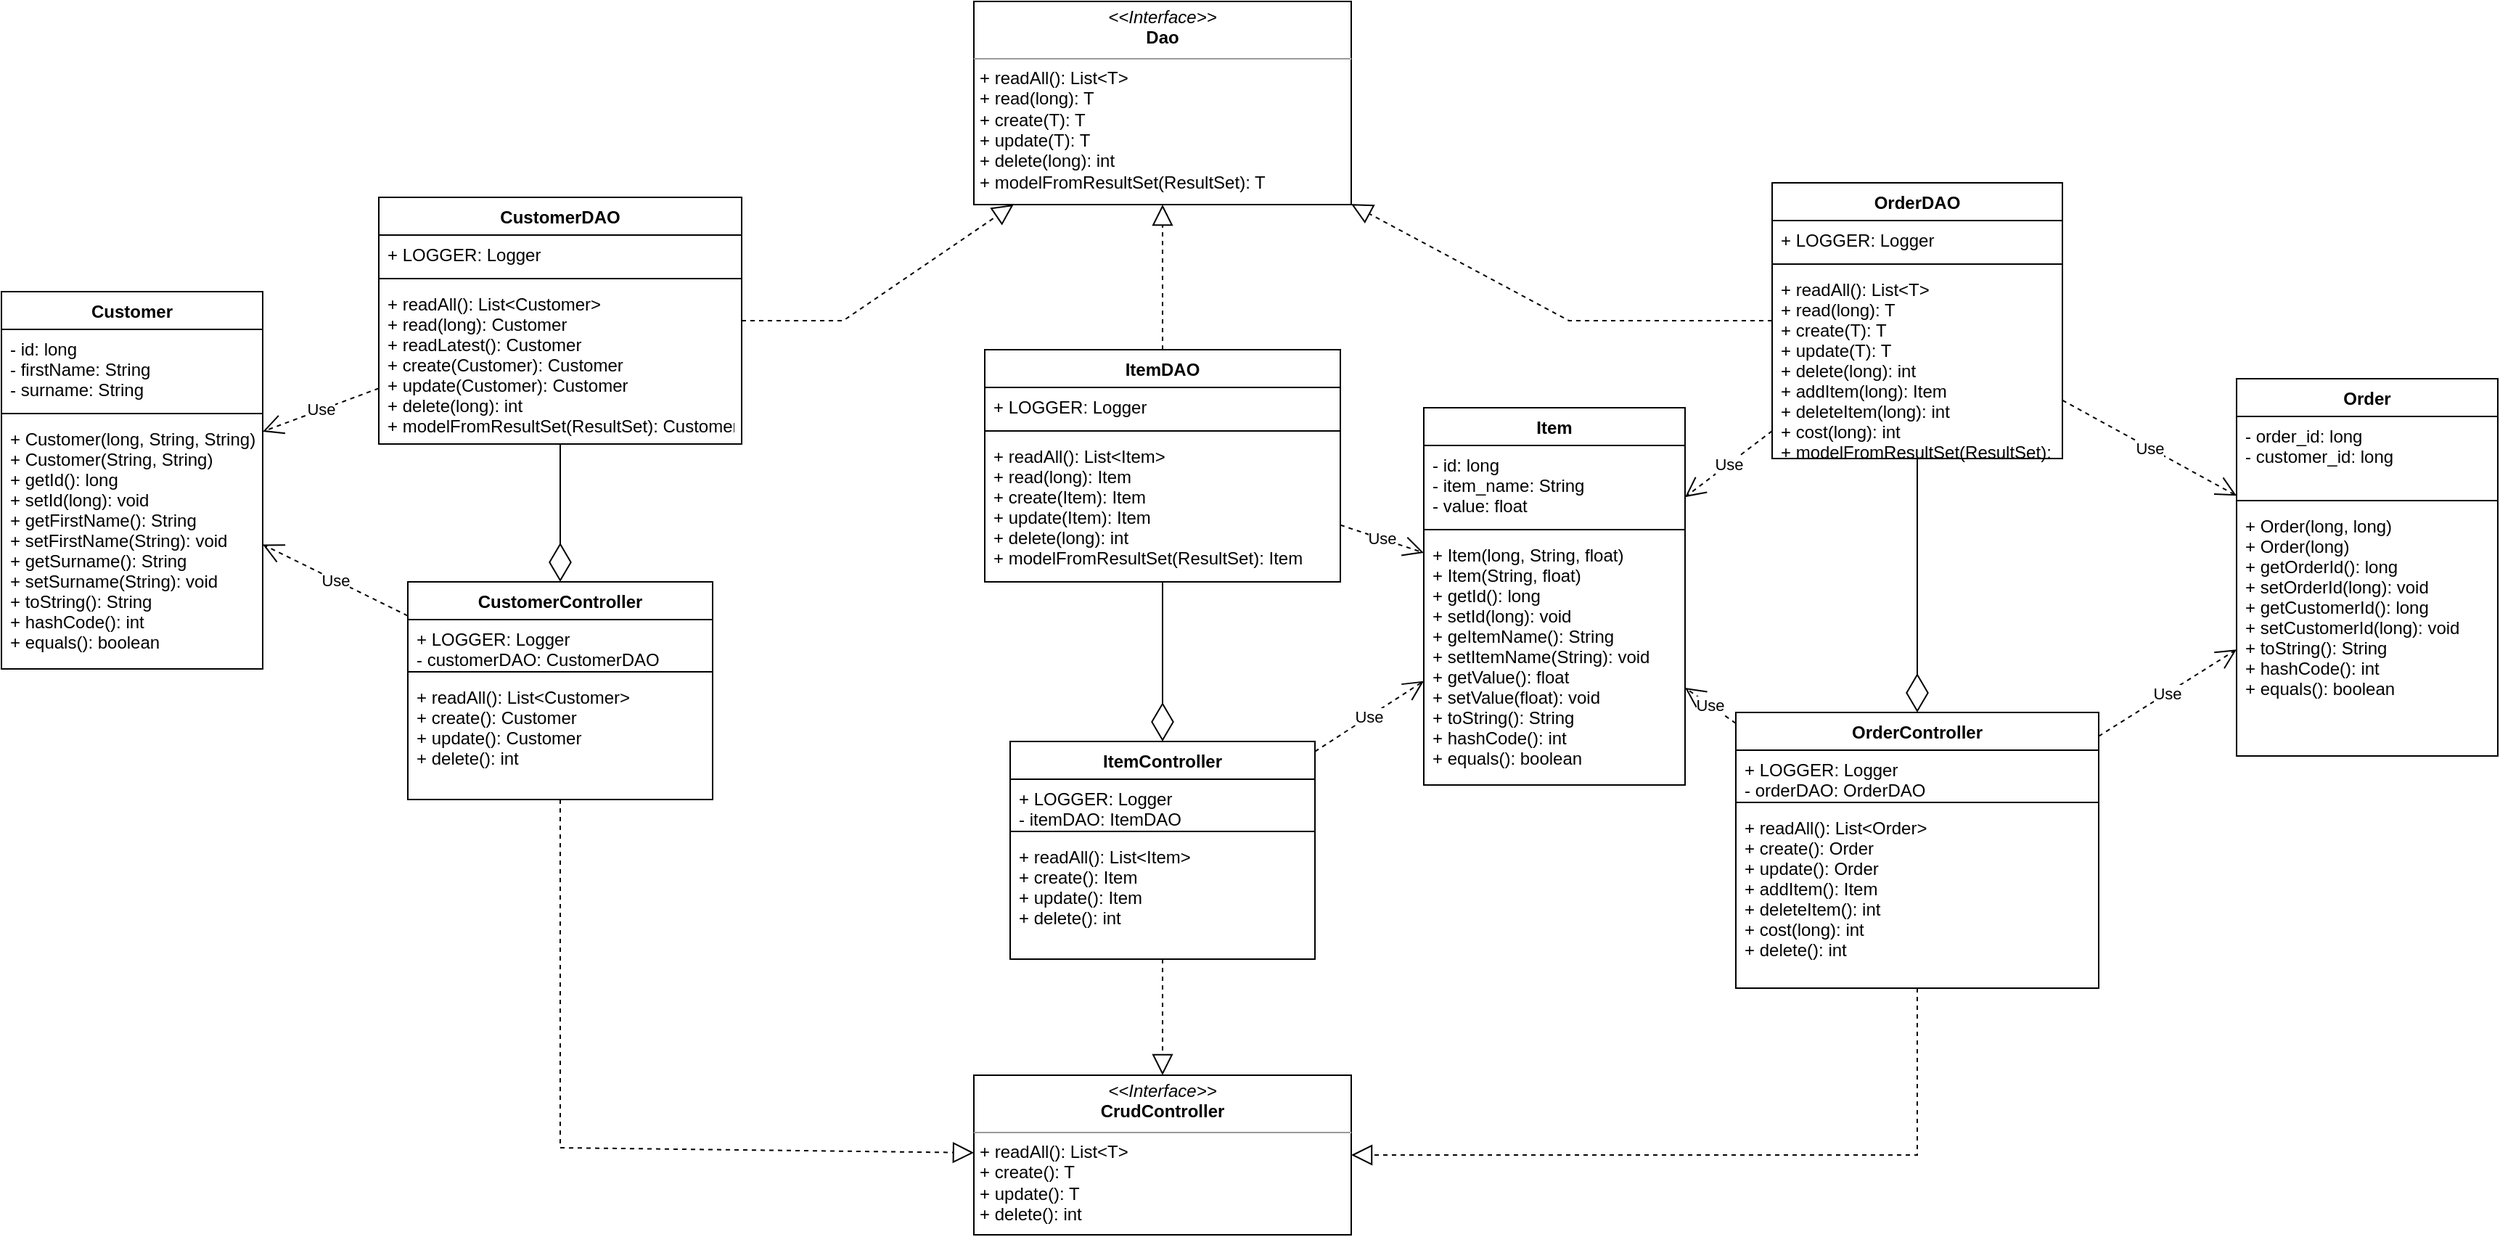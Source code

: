 <mxfile version="20.0.4" type="device"><diagram id="C5RBs43oDa-KdzZeNtuy" name="Page-1"><mxGraphModel dx="1730" dy="1645" grid="1" gridSize="10" guides="1" tooltips="1" connect="1" arrows="1" fold="1" page="1" pageScale="1" pageWidth="827" pageHeight="1169" math="0" shadow="0"><root><mxCell id="WIyWlLk6GJQsqaUBKTNV-0"/><mxCell id="WIyWlLk6GJQsqaUBKTNV-1" parent="WIyWlLk6GJQsqaUBKTNV-0"/><mxCell id="guxBgkQvKf8HlJ9YXZP1-2" value="&lt;p style=&quot;margin:0px;margin-top:4px;text-align:center;&quot;&gt;&lt;i&gt;&amp;lt;&amp;lt;Interface&amp;gt;&amp;gt;&lt;/i&gt;&lt;br&gt;&lt;b&gt;Dao&lt;/b&gt;&lt;/p&gt;&lt;hr size=&quot;1&quot;&gt;&lt;p style=&quot;margin:0px;margin-left:4px;&quot;&gt;&lt;/p&gt;&lt;p style=&quot;margin:0px;margin-left:4px;&quot;&gt;+ readAll(): List&amp;lt;T&amp;gt;&lt;br&gt;+ read(long): T&lt;/p&gt;&lt;p style=&quot;margin:0px;margin-left:4px;&quot;&gt;+ create(T): T&lt;/p&gt;&lt;p style=&quot;margin:0px;margin-left:4px;&quot;&gt;+ update(T): T&lt;/p&gt;&lt;p style=&quot;margin:0px;margin-left:4px;&quot;&gt;+ delete(long): int&lt;/p&gt;&lt;p style=&quot;margin:0px;margin-left:4px;&quot;&gt;+ modelFromResultSet(ResultSet): T&lt;/p&gt;" style="verticalAlign=top;align=left;overflow=fill;fontSize=12;fontFamily=Helvetica;html=1;" parent="WIyWlLk6GJQsqaUBKTNV-1" vertex="1"><mxGeometry x="250" y="-140" width="260" height="140" as="geometry"/></mxCell><mxCell id="guxBgkQvKf8HlJ9YXZP1-3" value="CustomerDAO" style="swimlane;fontStyle=1;align=center;verticalAlign=top;childLayout=stackLayout;horizontal=1;startSize=26;horizontalStack=0;resizeParent=1;resizeParentMax=0;resizeLast=0;collapsible=1;marginBottom=0;" parent="WIyWlLk6GJQsqaUBKTNV-1" vertex="1"><mxGeometry x="-160" y="-5" width="250" height="170" as="geometry"/></mxCell><mxCell id="guxBgkQvKf8HlJ9YXZP1-4" value="+ LOGGER: Logger" style="text;strokeColor=none;fillColor=none;align=left;verticalAlign=top;spacingLeft=4;spacingRight=4;overflow=hidden;rotatable=0;points=[[0,0.5],[1,0.5]];portConstraint=eastwest;" parent="guxBgkQvKf8HlJ9YXZP1-3" vertex="1"><mxGeometry y="26" width="250" height="26" as="geometry"/></mxCell><mxCell id="guxBgkQvKf8HlJ9YXZP1-5" value="" style="line;strokeWidth=1;fillColor=none;align=left;verticalAlign=middle;spacingTop=-1;spacingLeft=3;spacingRight=3;rotatable=0;labelPosition=right;points=[];portConstraint=eastwest;" parent="guxBgkQvKf8HlJ9YXZP1-3" vertex="1"><mxGeometry y="52" width="250" height="8" as="geometry"/></mxCell><mxCell id="guxBgkQvKf8HlJ9YXZP1-6" value="+ readAll(): List&lt;Customer&gt;&#10;+ read(long): Customer&#10;+ readLatest(): Customer&#10;+ create(Customer): Customer&#10;+ update(Customer): Customer&#10;+ delete(long): int&#10;+ modelFromResultSet(ResultSet): Customer" style="text;strokeColor=none;fillColor=none;align=left;verticalAlign=top;spacingLeft=4;spacingRight=4;overflow=hidden;rotatable=0;points=[[0,0.5],[1,0.5]];portConstraint=eastwest;" parent="guxBgkQvKf8HlJ9YXZP1-3" vertex="1"><mxGeometry y="60" width="250" height="110" as="geometry"/></mxCell><mxCell id="guxBgkQvKf8HlJ9YXZP1-7" value="" style="endArrow=block;dashed=1;endFill=0;endSize=12;html=1;rounded=0;" parent="WIyWlLk6GJQsqaUBKTNV-1" source="guxBgkQvKf8HlJ9YXZP1-3" target="guxBgkQvKf8HlJ9YXZP1-2" edge="1"><mxGeometry width="160" relative="1" as="geometry"><mxPoint x="330" y="280" as="sourcePoint"/><mxPoint x="490" y="280" as="targetPoint"/><Array as="points"><mxPoint x="160" y="80"/></Array></mxGeometry></mxCell><mxCell id="guxBgkQvKf8HlJ9YXZP1-8" value="ItemDAO" style="swimlane;fontStyle=1;align=center;verticalAlign=top;childLayout=stackLayout;horizontal=1;startSize=26;horizontalStack=0;resizeParent=1;resizeParentMax=0;resizeLast=0;collapsible=1;marginBottom=0;" parent="WIyWlLk6GJQsqaUBKTNV-1" vertex="1"><mxGeometry x="257.5" y="100" width="245" height="160" as="geometry"/></mxCell><mxCell id="guxBgkQvKf8HlJ9YXZP1-9" value="+ LOGGER: Logger" style="text;strokeColor=none;fillColor=none;align=left;verticalAlign=top;spacingLeft=4;spacingRight=4;overflow=hidden;rotatable=0;points=[[0,0.5],[1,0.5]];portConstraint=eastwest;" parent="guxBgkQvKf8HlJ9YXZP1-8" vertex="1"><mxGeometry y="26" width="245" height="26" as="geometry"/></mxCell><mxCell id="guxBgkQvKf8HlJ9YXZP1-10" value="" style="line;strokeWidth=1;fillColor=none;align=left;verticalAlign=middle;spacingTop=-1;spacingLeft=3;spacingRight=3;rotatable=0;labelPosition=right;points=[];portConstraint=eastwest;" parent="guxBgkQvKf8HlJ9YXZP1-8" vertex="1"><mxGeometry y="52" width="245" height="8" as="geometry"/></mxCell><mxCell id="guxBgkQvKf8HlJ9YXZP1-11" value="+ readAll(): List&lt;Item&gt;&#10;+ read(long): Item&#10;+ create(Item): Item&#10;+ update(Item): Item&#10;+ delete(long): int&#10;+ modelFromResultSet(ResultSet): Item" style="text;strokeColor=none;fillColor=none;align=left;verticalAlign=top;spacingLeft=4;spacingRight=4;overflow=hidden;rotatable=0;points=[[0,0.5],[1,0.5]];portConstraint=eastwest;" parent="guxBgkQvKf8HlJ9YXZP1-8" vertex="1"><mxGeometry y="60" width="245" height="100" as="geometry"/></mxCell><mxCell id="guxBgkQvKf8HlJ9YXZP1-12" value="OrderDAO" style="swimlane;fontStyle=1;align=center;verticalAlign=top;childLayout=stackLayout;horizontal=1;startSize=26;horizontalStack=0;resizeParent=1;resizeParentMax=0;resizeLast=0;collapsible=1;marginBottom=0;" parent="WIyWlLk6GJQsqaUBKTNV-1" vertex="1"><mxGeometry x="800" y="-15" width="200" height="190" as="geometry"/></mxCell><mxCell id="guxBgkQvKf8HlJ9YXZP1-13" value="+ LOGGER: Logger" style="text;strokeColor=none;fillColor=none;align=left;verticalAlign=top;spacingLeft=4;spacingRight=4;overflow=hidden;rotatable=0;points=[[0,0.5],[1,0.5]];portConstraint=eastwest;" parent="guxBgkQvKf8HlJ9YXZP1-12" vertex="1"><mxGeometry y="26" width="200" height="26" as="geometry"/></mxCell><mxCell id="guxBgkQvKf8HlJ9YXZP1-14" value="" style="line;strokeWidth=1;fillColor=none;align=left;verticalAlign=middle;spacingTop=-1;spacingLeft=3;spacingRight=3;rotatable=0;labelPosition=right;points=[];portConstraint=eastwest;" parent="guxBgkQvKf8HlJ9YXZP1-12" vertex="1"><mxGeometry y="52" width="200" height="8" as="geometry"/></mxCell><mxCell id="guxBgkQvKf8HlJ9YXZP1-15" value="+ readAll(): List&lt;T&gt;&#10;+ read(long): T&#10;+ create(T): T&#10;+ update(T): T&#10;+ delete(long): int&#10;+ addItem(long): Item&#10;+ deleteItem(long): int&#10;+ cost(long): int&#10;+ modelFromResultSet(ResultSet): T" style="text;strokeColor=none;fillColor=none;align=left;verticalAlign=top;spacingLeft=4;spacingRight=4;overflow=hidden;rotatable=0;points=[[0,0.5],[1,0.5]];portConstraint=eastwest;" parent="guxBgkQvKf8HlJ9YXZP1-12" vertex="1"><mxGeometry y="60" width="200" height="130" as="geometry"/></mxCell><mxCell id="guxBgkQvKf8HlJ9YXZP1-16" value="" style="endArrow=block;dashed=1;endFill=0;endSize=12;html=1;rounded=0;" parent="WIyWlLk6GJQsqaUBKTNV-1" source="guxBgkQvKf8HlJ9YXZP1-8" target="guxBgkQvKf8HlJ9YXZP1-2" edge="1"><mxGeometry width="160" relative="1" as="geometry"><mxPoint x="330" y="270" as="sourcePoint"/><mxPoint x="490" y="270" as="targetPoint"/></mxGeometry></mxCell><mxCell id="guxBgkQvKf8HlJ9YXZP1-17" value="" style="endArrow=block;dashed=1;endFill=0;endSize=12;html=1;rounded=0;" parent="WIyWlLk6GJQsqaUBKTNV-1" source="guxBgkQvKf8HlJ9YXZP1-12" target="guxBgkQvKf8HlJ9YXZP1-2" edge="1"><mxGeometry width="160" relative="1" as="geometry"><mxPoint x="330" y="270" as="sourcePoint"/><mxPoint x="490" y="270" as="targetPoint"/><Array as="points"><mxPoint x="660" y="80"/></Array></mxGeometry></mxCell><mxCell id="fE07eYE8MpscGAxd6MXE-0" value="CustomerController" style="swimlane;fontStyle=1;align=center;verticalAlign=top;childLayout=stackLayout;horizontal=1;startSize=26;horizontalStack=0;resizeParent=1;resizeParentMax=0;resizeLast=0;collapsible=1;marginBottom=0;" vertex="1" parent="WIyWlLk6GJQsqaUBKTNV-1"><mxGeometry x="-140" y="260" width="210" height="150" as="geometry"/></mxCell><mxCell id="fE07eYE8MpscGAxd6MXE-1" value="+ LOGGER: Logger&#10;- customerDAO: CustomerDAO" style="text;strokeColor=none;fillColor=none;align=left;verticalAlign=top;spacingLeft=4;spacingRight=4;overflow=hidden;rotatable=0;points=[[0,0.5],[1,0.5]];portConstraint=eastwest;" vertex="1" parent="fE07eYE8MpscGAxd6MXE-0"><mxGeometry y="26" width="210" height="32" as="geometry"/></mxCell><mxCell id="fE07eYE8MpscGAxd6MXE-2" value="" style="line;strokeWidth=1;fillColor=none;align=left;verticalAlign=middle;spacingTop=-1;spacingLeft=3;spacingRight=3;rotatable=0;labelPosition=right;points=[];portConstraint=eastwest;" vertex="1" parent="fE07eYE8MpscGAxd6MXE-0"><mxGeometry y="58" width="210" height="8" as="geometry"/></mxCell><mxCell id="fE07eYE8MpscGAxd6MXE-3" value="+ readAll(): List&lt;Customer&gt;&#10;+ create(): Customer&#10;+ update(): Customer&#10;+ delete(): int" style="text;strokeColor=none;fillColor=none;align=left;verticalAlign=top;spacingLeft=4;spacingRight=4;overflow=hidden;rotatable=0;points=[[0,0.5],[1,0.5]];portConstraint=eastwest;" vertex="1" parent="fE07eYE8MpscGAxd6MXE-0"><mxGeometry y="66" width="210" height="84" as="geometry"/></mxCell><mxCell id="fE07eYE8MpscGAxd6MXE-4" value="" style="endArrow=diamondThin;endFill=0;endSize=24;html=1;rounded=0;" edge="1" parent="WIyWlLk6GJQsqaUBKTNV-1" source="guxBgkQvKf8HlJ9YXZP1-3" target="fE07eYE8MpscGAxd6MXE-0"><mxGeometry width="160" relative="1" as="geometry"><mxPoint x="330" y="330" as="sourcePoint"/><mxPoint x="490" y="330" as="targetPoint"/></mxGeometry></mxCell><mxCell id="fE07eYE8MpscGAxd6MXE-5" value="ItemController" style="swimlane;fontStyle=1;align=center;verticalAlign=top;childLayout=stackLayout;horizontal=1;startSize=26;horizontalStack=0;resizeParent=1;resizeParentMax=0;resizeLast=0;collapsible=1;marginBottom=0;" vertex="1" parent="WIyWlLk6GJQsqaUBKTNV-1"><mxGeometry x="275" y="370" width="210" height="150" as="geometry"/></mxCell><mxCell id="fE07eYE8MpscGAxd6MXE-6" value="+ LOGGER: Logger&#10;- itemDAO: ItemDAO" style="text;strokeColor=none;fillColor=none;align=left;verticalAlign=top;spacingLeft=4;spacingRight=4;overflow=hidden;rotatable=0;points=[[0,0.5],[1,0.5]];portConstraint=eastwest;" vertex="1" parent="fE07eYE8MpscGAxd6MXE-5"><mxGeometry y="26" width="210" height="32" as="geometry"/></mxCell><mxCell id="fE07eYE8MpscGAxd6MXE-7" value="" style="line;strokeWidth=1;fillColor=none;align=left;verticalAlign=middle;spacingTop=-1;spacingLeft=3;spacingRight=3;rotatable=0;labelPosition=right;points=[];portConstraint=eastwest;" vertex="1" parent="fE07eYE8MpscGAxd6MXE-5"><mxGeometry y="58" width="210" height="8" as="geometry"/></mxCell><mxCell id="fE07eYE8MpscGAxd6MXE-8" value="+ readAll(): List&lt;Item&gt;&#10;+ create(): Item&#10;+ update(): Item&#10;+ delete(): int" style="text;strokeColor=none;fillColor=none;align=left;verticalAlign=top;spacingLeft=4;spacingRight=4;overflow=hidden;rotatable=0;points=[[0,0.5],[1,0.5]];portConstraint=eastwest;" vertex="1" parent="fE07eYE8MpscGAxd6MXE-5"><mxGeometry y="66" width="210" height="84" as="geometry"/></mxCell><mxCell id="fE07eYE8MpscGAxd6MXE-9" value="" style="endArrow=diamondThin;endFill=0;endSize=24;html=1;rounded=0;" edge="1" parent="WIyWlLk6GJQsqaUBKTNV-1" source="guxBgkQvKf8HlJ9YXZP1-8" target="fE07eYE8MpscGAxd6MXE-5"><mxGeometry width="160" relative="1" as="geometry"><mxPoint x="330" y="320" as="sourcePoint"/><mxPoint x="490" y="320" as="targetPoint"/></mxGeometry></mxCell><mxCell id="fE07eYE8MpscGAxd6MXE-10" value="OrderController" style="swimlane;fontStyle=1;align=center;verticalAlign=top;childLayout=stackLayout;horizontal=1;startSize=26;horizontalStack=0;resizeParent=1;resizeParentMax=0;resizeLast=0;collapsible=1;marginBottom=0;" vertex="1" parent="WIyWlLk6GJQsqaUBKTNV-1"><mxGeometry x="775" y="350" width="250" height="190" as="geometry"/></mxCell><mxCell id="fE07eYE8MpscGAxd6MXE-11" value="+ LOGGER: Logger&#10;- orderDAO: OrderDAO" style="text;strokeColor=none;fillColor=none;align=left;verticalAlign=top;spacingLeft=4;spacingRight=4;overflow=hidden;rotatable=0;points=[[0,0.5],[1,0.5]];portConstraint=eastwest;" vertex="1" parent="fE07eYE8MpscGAxd6MXE-10"><mxGeometry y="26" width="250" height="32" as="geometry"/></mxCell><mxCell id="fE07eYE8MpscGAxd6MXE-12" value="" style="line;strokeWidth=1;fillColor=none;align=left;verticalAlign=middle;spacingTop=-1;spacingLeft=3;spacingRight=3;rotatable=0;labelPosition=right;points=[];portConstraint=eastwest;" vertex="1" parent="fE07eYE8MpscGAxd6MXE-10"><mxGeometry y="58" width="250" height="8" as="geometry"/></mxCell><mxCell id="fE07eYE8MpscGAxd6MXE-13" value="+ readAll(): List&lt;Order&gt;&#10;+ create(): Order&#10;+ update(): Order&#10;+ addItem(): Item&#10;+ deleteItem(): int&#10;+ cost(long): int&#10;+ delete(): int" style="text;strokeColor=none;fillColor=none;align=left;verticalAlign=top;spacingLeft=4;spacingRight=4;overflow=hidden;rotatable=0;points=[[0,0.5],[1,0.5]];portConstraint=eastwest;" vertex="1" parent="fE07eYE8MpscGAxd6MXE-10"><mxGeometry y="66" width="250" height="124" as="geometry"/></mxCell><mxCell id="fE07eYE8MpscGAxd6MXE-14" value="" style="endArrow=diamondThin;endFill=0;endSize=24;html=1;rounded=0;" edge="1" parent="WIyWlLk6GJQsqaUBKTNV-1" source="guxBgkQvKf8HlJ9YXZP1-12" target="fE07eYE8MpscGAxd6MXE-10"><mxGeometry width="160" relative="1" as="geometry"><mxPoint x="600" y="270" as="sourcePoint"/><mxPoint x="760" y="270" as="targetPoint"/></mxGeometry></mxCell><mxCell id="fE07eYE8MpscGAxd6MXE-15" value="&lt;p style=&quot;margin:0px;margin-top:4px;text-align:center;&quot;&gt;&lt;i&gt;&amp;lt;&amp;lt;Interface&amp;gt;&amp;gt;&lt;/i&gt;&lt;br&gt;&lt;b&gt;CrudController&lt;/b&gt;&lt;/p&gt;&lt;hr size=&quot;1&quot;&gt;&lt;p style=&quot;margin:0px;margin-left:4px;&quot;&gt;&lt;/p&gt;&lt;p style=&quot;margin:0px;margin-left:4px;&quot;&gt;+ readAll(): List&amp;lt;T&amp;gt;&lt;br&gt;&lt;/p&gt;&lt;p style=&quot;margin:0px;margin-left:4px;&quot;&gt;+ create(): T&lt;/p&gt;&lt;p style=&quot;margin:0px;margin-left:4px;&quot;&gt;+ update(): T&lt;/p&gt;&lt;p style=&quot;margin:0px;margin-left:4px;&quot;&gt;+ delete(): int&lt;/p&gt;&lt;p style=&quot;margin:0px;margin-left:4px;&quot;&gt;&lt;br&gt;&lt;/p&gt;" style="verticalAlign=top;align=left;overflow=fill;fontSize=12;fontFamily=Helvetica;html=1;" vertex="1" parent="WIyWlLk6GJQsqaUBKTNV-1"><mxGeometry x="250" y="600" width="260" height="110" as="geometry"/></mxCell><mxCell id="fE07eYE8MpscGAxd6MXE-16" value="" style="endArrow=block;dashed=1;endFill=0;endSize=12;html=1;rounded=0;" edge="1" parent="WIyWlLk6GJQsqaUBKTNV-1" source="fE07eYE8MpscGAxd6MXE-5" target="fE07eYE8MpscGAxd6MXE-15"><mxGeometry width="160" relative="1" as="geometry"><mxPoint x="130" y="440" as="sourcePoint"/><mxPoint x="290" y="440" as="targetPoint"/></mxGeometry></mxCell><mxCell id="fE07eYE8MpscGAxd6MXE-17" value="" style="endArrow=block;dashed=1;endFill=0;endSize=12;html=1;rounded=0;" edge="1" parent="WIyWlLk6GJQsqaUBKTNV-1" source="fE07eYE8MpscGAxd6MXE-0" target="fE07eYE8MpscGAxd6MXE-15"><mxGeometry width="160" relative="1" as="geometry"><mxPoint x="320" y="440" as="sourcePoint"/><mxPoint x="480" y="440" as="targetPoint"/><Array as="points"><mxPoint x="-35" y="650"/></Array></mxGeometry></mxCell><mxCell id="fE07eYE8MpscGAxd6MXE-18" value="" style="endArrow=block;dashed=1;endFill=0;endSize=12;html=1;rounded=0;" edge="1" parent="WIyWlLk6GJQsqaUBKTNV-1" source="fE07eYE8MpscGAxd6MXE-10" target="fE07eYE8MpscGAxd6MXE-15"><mxGeometry width="160" relative="1" as="geometry"><mxPoint x="320" y="590" as="sourcePoint"/><mxPoint x="480" y="590" as="targetPoint"/><Array as="points"><mxPoint x="900" y="655"/></Array></mxGeometry></mxCell><mxCell id="fE07eYE8MpscGAxd6MXE-19" value="Item" style="swimlane;fontStyle=1;align=center;verticalAlign=top;childLayout=stackLayout;horizontal=1;startSize=26;horizontalStack=0;resizeParent=1;resizeParentMax=0;resizeLast=0;collapsible=1;marginBottom=0;" vertex="1" parent="WIyWlLk6GJQsqaUBKTNV-1"><mxGeometry x="560" y="140" width="180" height="260" as="geometry"/></mxCell><mxCell id="fE07eYE8MpscGAxd6MXE-20" value="- id: long&#10;- item_name: String&#10;- value: float" style="text;strokeColor=none;fillColor=none;align=left;verticalAlign=top;spacingLeft=4;spacingRight=4;overflow=hidden;rotatable=0;points=[[0,0.5],[1,0.5]];portConstraint=eastwest;" vertex="1" parent="fE07eYE8MpscGAxd6MXE-19"><mxGeometry y="26" width="180" height="54" as="geometry"/></mxCell><mxCell id="fE07eYE8MpscGAxd6MXE-21" value="" style="line;strokeWidth=1;fillColor=none;align=left;verticalAlign=middle;spacingTop=-1;spacingLeft=3;spacingRight=3;rotatable=0;labelPosition=right;points=[];portConstraint=eastwest;" vertex="1" parent="fE07eYE8MpscGAxd6MXE-19"><mxGeometry y="80" width="180" height="8" as="geometry"/></mxCell><mxCell id="fE07eYE8MpscGAxd6MXE-22" value="+ Item(long, String, float)&#10;+ Item(String, float)&#10;+ getId(): long&#10;+ setId(long): void&#10;+ geItemName(): String&#10;+ setItemName(String): void&#10;+ getValue(): float&#10;+ setValue(float): void&#10;+ toString(): String&#10;+ hashCode(): int&#10;+ equals(): boolean" style="text;strokeColor=none;fillColor=none;align=left;verticalAlign=top;spacingLeft=4;spacingRight=4;overflow=hidden;rotatable=0;points=[[0,0.5],[1,0.5]];portConstraint=eastwest;" vertex="1" parent="fE07eYE8MpscGAxd6MXE-19"><mxGeometry y="88" width="180" height="172" as="geometry"/></mxCell><mxCell id="fE07eYE8MpscGAxd6MXE-23" value="Use" style="endArrow=open;endSize=12;dashed=1;html=1;rounded=0;" edge="1" parent="WIyWlLk6GJQsqaUBKTNV-1" source="fE07eYE8MpscGAxd6MXE-5" target="fE07eYE8MpscGAxd6MXE-19"><mxGeometry width="160" relative="1" as="geometry"><mxPoint x="540" y="580" as="sourcePoint"/><mxPoint x="700" y="580" as="targetPoint"/></mxGeometry></mxCell><mxCell id="fE07eYE8MpscGAxd6MXE-24" value="Use" style="endArrow=open;endSize=12;dashed=1;html=1;rounded=0;" edge="1" parent="WIyWlLk6GJQsqaUBKTNV-1" source="guxBgkQvKf8HlJ9YXZP1-8" target="fE07eYE8MpscGAxd6MXE-19"><mxGeometry width="160" relative="1" as="geometry"><mxPoint x="540" y="380" as="sourcePoint"/><mxPoint x="700" y="380" as="targetPoint"/></mxGeometry></mxCell><mxCell id="fE07eYE8MpscGAxd6MXE-25" value="Use" style="endArrow=open;endSize=12;dashed=1;html=1;rounded=0;" edge="1" parent="WIyWlLk6GJQsqaUBKTNV-1" source="guxBgkQvKf8HlJ9YXZP1-12" target="fE07eYE8MpscGAxd6MXE-19"><mxGeometry width="160" relative="1" as="geometry"><mxPoint x="540" y="140" as="sourcePoint"/><mxPoint x="700" y="140" as="targetPoint"/></mxGeometry></mxCell><mxCell id="fE07eYE8MpscGAxd6MXE-26" value="Use" style="endArrow=open;endSize=12;dashed=1;html=1;rounded=0;" edge="1" parent="WIyWlLk6GJQsqaUBKTNV-1" source="fE07eYE8MpscGAxd6MXE-10" target="fE07eYE8MpscGAxd6MXE-19"><mxGeometry width="160" relative="1" as="geometry"><mxPoint x="540" y="140" as="sourcePoint"/><mxPoint x="700" y="140" as="targetPoint"/></mxGeometry></mxCell><mxCell id="fE07eYE8MpscGAxd6MXE-27" value="Customer" style="swimlane;fontStyle=1;align=center;verticalAlign=top;childLayout=stackLayout;horizontal=1;startSize=26;horizontalStack=0;resizeParent=1;resizeParentMax=0;resizeLast=0;collapsible=1;marginBottom=0;" vertex="1" parent="WIyWlLk6GJQsqaUBKTNV-1"><mxGeometry x="-420" y="60" width="180" height="260" as="geometry"/></mxCell><mxCell id="fE07eYE8MpscGAxd6MXE-28" value="- id: long&#10;- firstName: String&#10;- surname: String" style="text;strokeColor=none;fillColor=none;align=left;verticalAlign=top;spacingLeft=4;spacingRight=4;overflow=hidden;rotatable=0;points=[[0,0.5],[1,0.5]];portConstraint=eastwest;" vertex="1" parent="fE07eYE8MpscGAxd6MXE-27"><mxGeometry y="26" width="180" height="54" as="geometry"/></mxCell><mxCell id="fE07eYE8MpscGAxd6MXE-29" value="" style="line;strokeWidth=1;fillColor=none;align=left;verticalAlign=middle;spacingTop=-1;spacingLeft=3;spacingRight=3;rotatable=0;labelPosition=right;points=[];portConstraint=eastwest;" vertex="1" parent="fE07eYE8MpscGAxd6MXE-27"><mxGeometry y="80" width="180" height="8" as="geometry"/></mxCell><mxCell id="fE07eYE8MpscGAxd6MXE-30" value="+ Customer(long, String, String)&#10;+ Customer(String, String)&#10;+ getId(): long&#10;+ setId(long): void&#10;+ getFirstName(): String&#10;+ setFirstName(String): void&#10;+ getSurname(): String&#10;+ setSurname(String): void&#10;+ toString(): String&#10;+ hashCode(): int&#10;+ equals(): boolean" style="text;strokeColor=none;fillColor=none;align=left;verticalAlign=top;spacingLeft=4;spacingRight=4;overflow=hidden;rotatable=0;points=[[0,0.5],[1,0.5]];portConstraint=eastwest;" vertex="1" parent="fE07eYE8MpscGAxd6MXE-27"><mxGeometry y="88" width="180" height="172" as="geometry"/></mxCell><mxCell id="fE07eYE8MpscGAxd6MXE-31" value="Use" style="endArrow=open;endSize=12;dashed=1;html=1;rounded=0;" edge="1" parent="WIyWlLk6GJQsqaUBKTNV-1" source="guxBgkQvKf8HlJ9YXZP1-3" target="fE07eYE8MpscGAxd6MXE-27"><mxGeometry width="160" relative="1" as="geometry"><mxPoint x="-30" y="250" as="sourcePoint"/><mxPoint x="130" y="250" as="targetPoint"/></mxGeometry></mxCell><mxCell id="fE07eYE8MpscGAxd6MXE-32" value="Use" style="endArrow=open;endSize=12;dashed=1;html=1;rounded=0;" edge="1" parent="WIyWlLk6GJQsqaUBKTNV-1" source="fE07eYE8MpscGAxd6MXE-0" target="fE07eYE8MpscGAxd6MXE-27"><mxGeometry width="160" relative="1" as="geometry"><mxPoint x="-30" y="250" as="sourcePoint"/><mxPoint x="130" y="250" as="targetPoint"/></mxGeometry></mxCell><mxCell id="fE07eYE8MpscGAxd6MXE-34" value="Order" style="swimlane;fontStyle=1;align=center;verticalAlign=top;childLayout=stackLayout;horizontal=1;startSize=26;horizontalStack=0;resizeParent=1;resizeParentMax=0;resizeLast=0;collapsible=1;marginBottom=0;" vertex="1" parent="WIyWlLk6GJQsqaUBKTNV-1"><mxGeometry x="1120" y="120" width="180" height="260" as="geometry"/></mxCell><mxCell id="fE07eYE8MpscGAxd6MXE-35" value="- order_id: long&#10;- customer_id: long" style="text;strokeColor=none;fillColor=none;align=left;verticalAlign=top;spacingLeft=4;spacingRight=4;overflow=hidden;rotatable=0;points=[[0,0.5],[1,0.5]];portConstraint=eastwest;" vertex="1" parent="fE07eYE8MpscGAxd6MXE-34"><mxGeometry y="26" width="180" height="54" as="geometry"/></mxCell><mxCell id="fE07eYE8MpscGAxd6MXE-36" value="" style="line;strokeWidth=1;fillColor=none;align=left;verticalAlign=middle;spacingTop=-1;spacingLeft=3;spacingRight=3;rotatable=0;labelPosition=right;points=[];portConstraint=eastwest;" vertex="1" parent="fE07eYE8MpscGAxd6MXE-34"><mxGeometry y="80" width="180" height="8" as="geometry"/></mxCell><mxCell id="fE07eYE8MpscGAxd6MXE-37" value="+ Order(long, long)&#10;+ Order(long)&#10;+ getOrderId(): long&#10;+ setOrderId(long): void&#10;+ getCustomerId(): long&#10;+ setCustomerId(long): void&#10;+ toString(): String&#10;+ hashCode(): int&#10;+ equals(): boolean" style="text;strokeColor=none;fillColor=none;align=left;verticalAlign=top;spacingLeft=4;spacingRight=4;overflow=hidden;rotatable=0;points=[[0,0.5],[1,0.5]];portConstraint=eastwest;" vertex="1" parent="fE07eYE8MpscGAxd6MXE-34"><mxGeometry y="88" width="180" height="172" as="geometry"/></mxCell><mxCell id="fE07eYE8MpscGAxd6MXE-38" value="Use" style="endArrow=open;endSize=12;dashed=1;html=1;rounded=0;" edge="1" parent="WIyWlLk6GJQsqaUBKTNV-1" source="guxBgkQvKf8HlJ9YXZP1-12" target="fE07eYE8MpscGAxd6MXE-34"><mxGeometry width="160" relative="1" as="geometry"><mxPoint x="900" y="230" as="sourcePoint"/><mxPoint x="1060" y="230" as="targetPoint"/></mxGeometry></mxCell><mxCell id="fE07eYE8MpscGAxd6MXE-39" value="Use" style="endArrow=open;endSize=12;dashed=1;html=1;rounded=0;" edge="1" parent="WIyWlLk6GJQsqaUBKTNV-1" source="fE07eYE8MpscGAxd6MXE-10" target="fE07eYE8MpscGAxd6MXE-34"><mxGeometry width="160" relative="1" as="geometry"><mxPoint x="910" y="120" as="sourcePoint"/><mxPoint x="1070" y="120" as="targetPoint"/></mxGeometry></mxCell></root></mxGraphModel></diagram></mxfile>